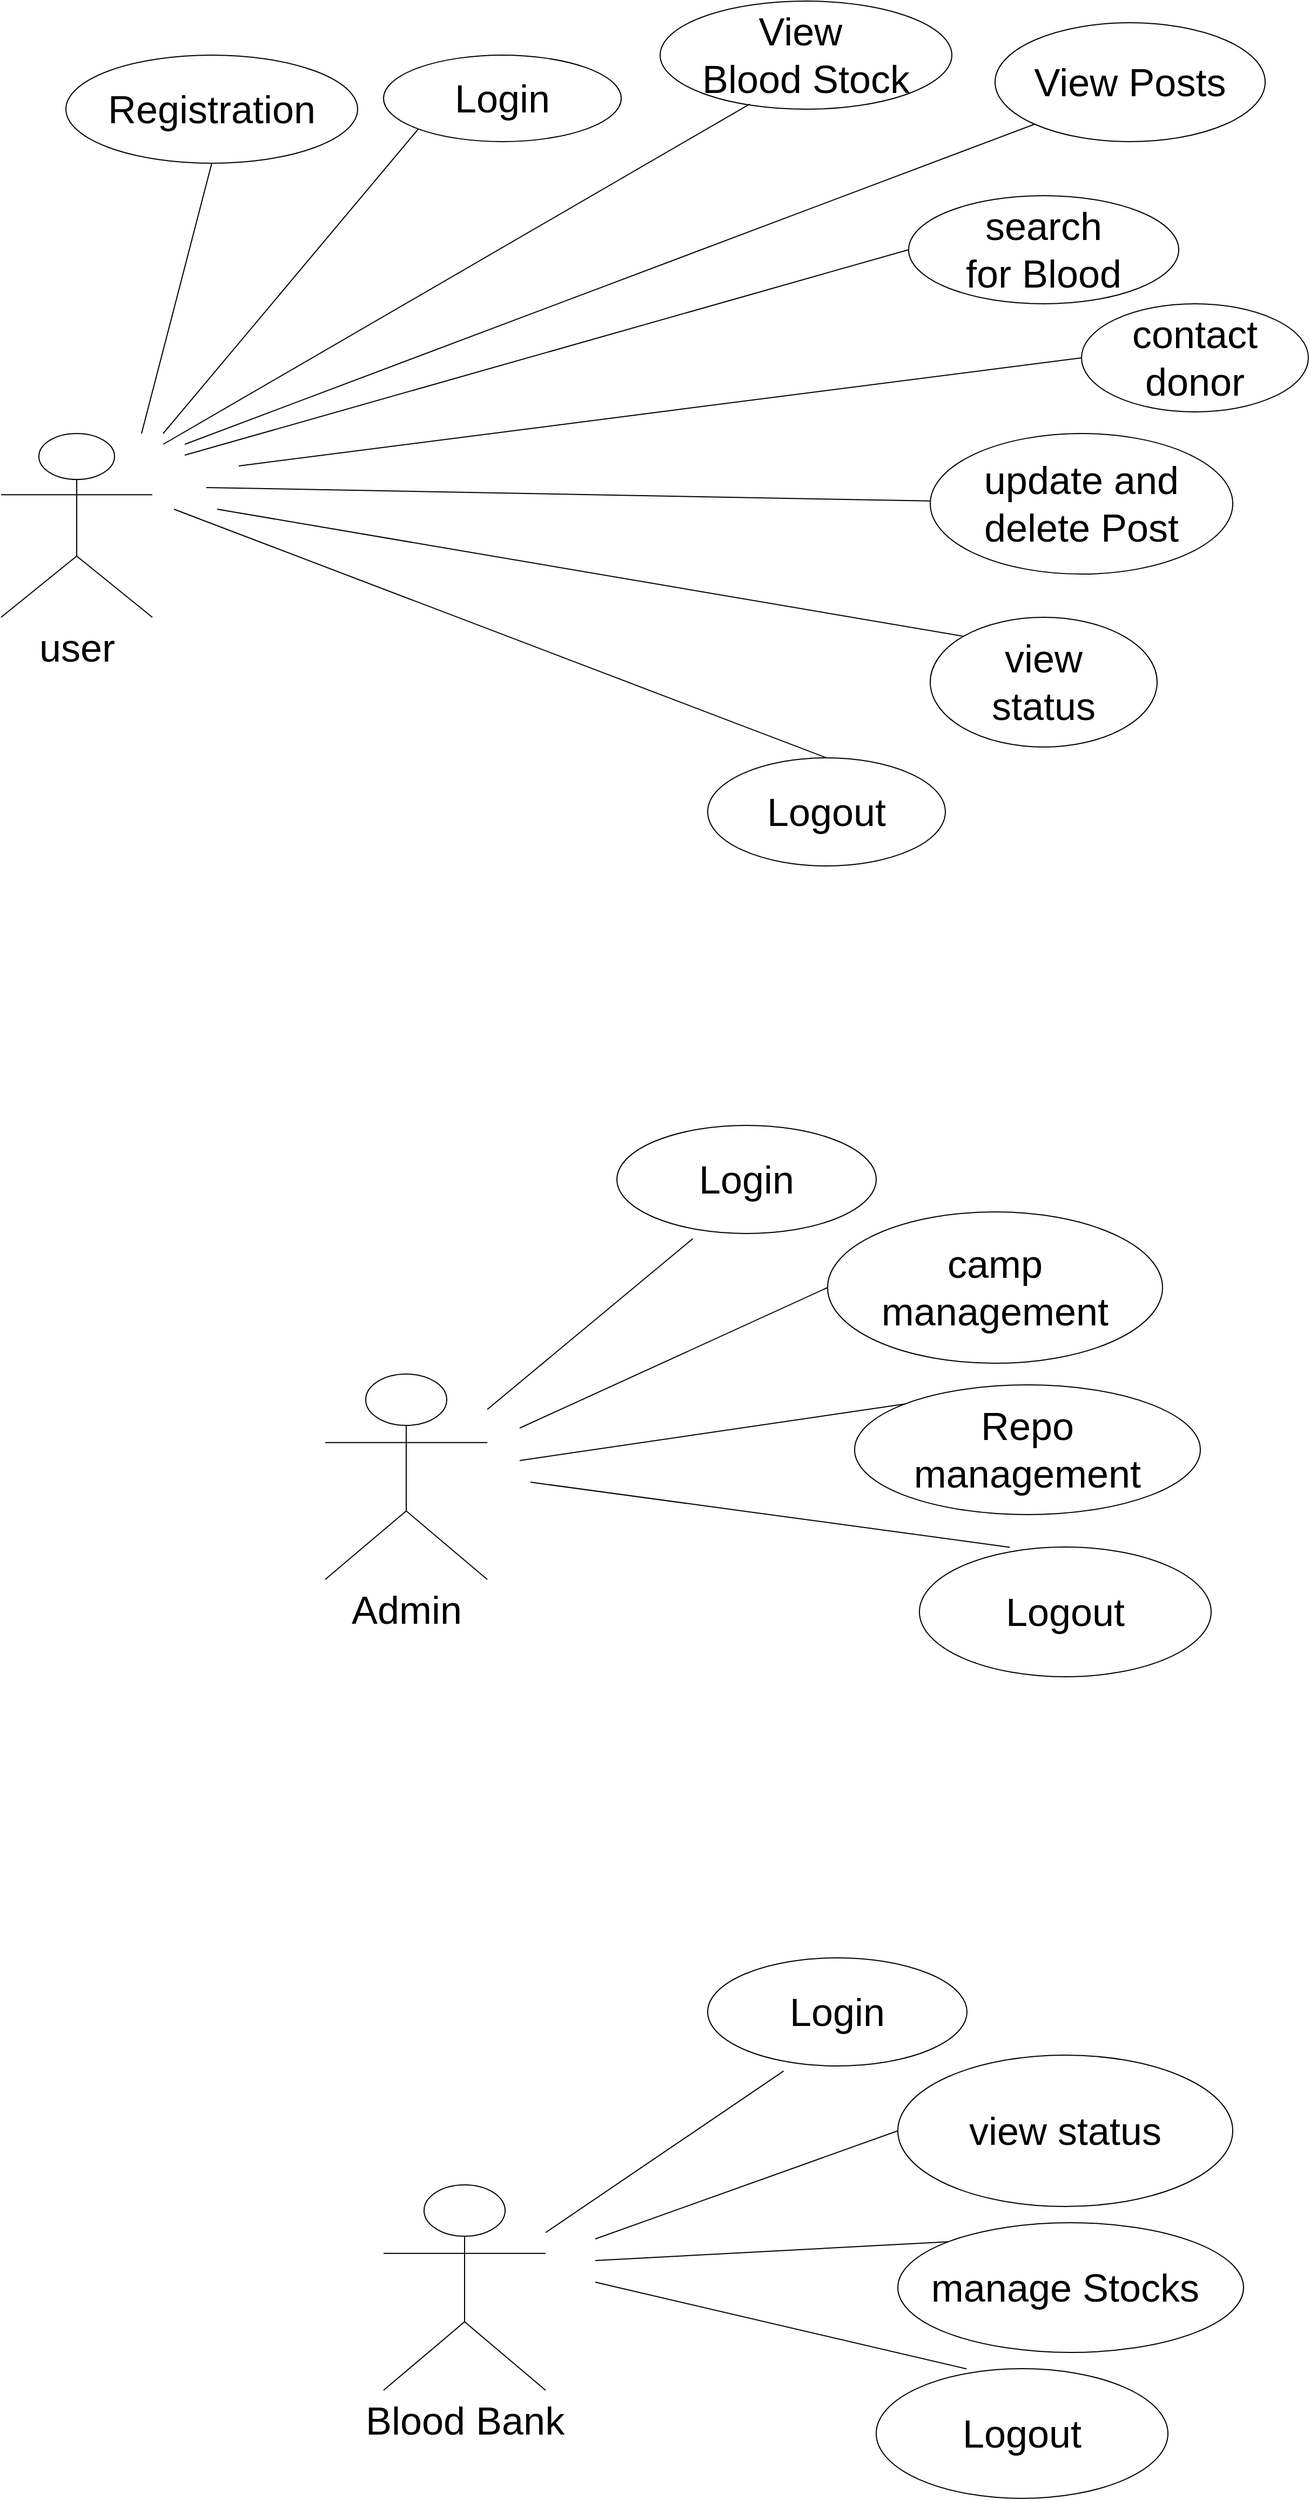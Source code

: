 <mxfile version="21.6.5" type="device">
  <diagram name="Page-1" id="0E3urQw7aC0cvUXIbLnz">
    <mxGraphModel dx="5760" dy="6947" grid="1" gridSize="10" guides="1" tooltips="1" connect="1" arrows="1" fold="1" page="1" pageScale="1" pageWidth="827" pageHeight="1169" math="0" shadow="0">
      <root>
        <mxCell id="0" />
        <mxCell id="1" parent="0" />
        <mxCell id="_l1cyU9k4nQ38FhPxtO0-1" value="&lt;font style=&quot;font-size: 36px;&quot;&gt;Admin&lt;/font&gt;" style="shape=umlActor;verticalLabelPosition=bottom;verticalAlign=top;html=1;outlineConnect=0;" vertex="1" parent="1">
          <mxGeometry x="360" y="-1950" width="150" height="190" as="geometry" />
        </mxCell>
        <mxCell id="_l1cyU9k4nQ38FhPxtO0-2" value="&lt;font style=&quot;font-size: 36px;&quot;&gt;Repo&lt;br&gt;management&lt;/font&gt;" style="ellipse;whiteSpace=wrap;html=1;" vertex="1" parent="1">
          <mxGeometry x="850" y="-1940" width="320" height="120" as="geometry" />
        </mxCell>
        <mxCell id="_l1cyU9k4nQ38FhPxtO0-3" value="&lt;font style=&quot;font-size: 36px;&quot;&gt;Logout&lt;/font&gt;" style="ellipse;whiteSpace=wrap;html=1;" vertex="1" parent="1">
          <mxGeometry x="910" y="-1790" width="270" height="120" as="geometry" />
        </mxCell>
        <mxCell id="_l1cyU9k4nQ38FhPxtO0-4" value="&lt;span style=&quot;font-size: 36px;&quot;&gt;camp management&lt;/span&gt;" style="ellipse;whiteSpace=wrap;html=1;" vertex="1" parent="1">
          <mxGeometry x="825" y="-2100" width="310" height="140" as="geometry" />
        </mxCell>
        <mxCell id="_l1cyU9k4nQ38FhPxtO0-5" value="&lt;font style=&quot;font-size: 36px;&quot;&gt;Login&lt;/font&gt;" style="ellipse;whiteSpace=wrap;html=1;" vertex="1" parent="1">
          <mxGeometry x="630" y="-2180" width="240" height="100" as="geometry" />
        </mxCell>
        <mxCell id="_l1cyU9k4nQ38FhPxtO0-6" value="" style="endArrow=none;html=1;rounded=0;entryX=0.293;entryY=1.047;entryDx=0;entryDy=0;entryPerimeter=0;" edge="1" parent="1" source="_l1cyU9k4nQ38FhPxtO0-1" target="_l1cyU9k4nQ38FhPxtO0-5">
          <mxGeometry width="50" height="50" relative="1" as="geometry">
            <mxPoint x="870" y="-1750" as="sourcePoint" />
            <mxPoint x="920" y="-1800" as="targetPoint" />
          </mxGeometry>
        </mxCell>
        <mxCell id="_l1cyU9k4nQ38FhPxtO0-7" value="" style="endArrow=none;html=1;rounded=0;entryX=0;entryY=0.5;entryDx=0;entryDy=0;" edge="1" parent="1" target="_l1cyU9k4nQ38FhPxtO0-4">
          <mxGeometry width="50" height="50" relative="1" as="geometry">
            <mxPoint x="540" y="-1900" as="sourcePoint" />
            <mxPoint x="920" y="-1800" as="targetPoint" />
          </mxGeometry>
        </mxCell>
        <mxCell id="_l1cyU9k4nQ38FhPxtO0-8" value="" style="endArrow=none;html=1;rounded=0;exitX=0.31;exitY=0.002;exitDx=0;exitDy=0;exitPerimeter=0;" edge="1" parent="1" source="_l1cyU9k4nQ38FhPxtO0-3">
          <mxGeometry width="50" height="50" relative="1" as="geometry">
            <mxPoint x="870" y="-1750" as="sourcePoint" />
            <mxPoint x="550" y="-1850" as="targetPoint" />
          </mxGeometry>
        </mxCell>
        <mxCell id="_l1cyU9k4nQ38FhPxtO0-9" value="" style="endArrow=none;html=1;rounded=0;entryX=0;entryY=0;entryDx=0;entryDy=0;" edge="1" parent="1" target="_l1cyU9k4nQ38FhPxtO0-2">
          <mxGeometry width="50" height="50" relative="1" as="geometry">
            <mxPoint x="540" y="-1870" as="sourcePoint" />
            <mxPoint x="920" y="-1800" as="targetPoint" />
          </mxGeometry>
        </mxCell>
        <mxCell id="_l1cyU9k4nQ38FhPxtO0-10" value="&lt;font style=&quot;font-size: 36px;&quot;&gt;user&lt;/font&gt;" style="shape=umlActor;verticalLabelPosition=bottom;verticalAlign=top;html=1;outlineConnect=0;" vertex="1" parent="1">
          <mxGeometry x="60" y="-2820" width="140" height="170" as="geometry" />
        </mxCell>
        <mxCell id="_l1cyU9k4nQ38FhPxtO0-11" value="&lt;span style=&quot;font-size: 36px;&quot;&gt;View Posts&lt;/span&gt;" style="ellipse;whiteSpace=wrap;html=1;" vertex="1" parent="1">
          <mxGeometry x="980" y="-3200" width="250" height="110" as="geometry" />
        </mxCell>
        <mxCell id="_l1cyU9k4nQ38FhPxtO0-12" value="&lt;font style=&quot;font-size: 36px;&quot;&gt;view&lt;br&gt;status&lt;/font&gt;" style="ellipse;whiteSpace=wrap;html=1;" vertex="1" parent="1">
          <mxGeometry x="920" y="-2650" width="210" height="120" as="geometry" />
        </mxCell>
        <mxCell id="_l1cyU9k4nQ38FhPxtO0-13" value="&lt;font style=&quot;font-size: 36px;&quot;&gt;View&amp;nbsp;&lt;br&gt;Blood Stock&lt;br&gt;&lt;/font&gt;" style="ellipse;whiteSpace=wrap;html=1;" vertex="1" parent="1">
          <mxGeometry x="670" y="-3220" width="270" height="100" as="geometry" />
        </mxCell>
        <mxCell id="_l1cyU9k4nQ38FhPxtO0-14" value="&lt;span style=&quot;font-size: 36px;&quot;&gt;contact donor&lt;/span&gt;" style="ellipse;whiteSpace=wrap;html=1;" vertex="1" parent="1">
          <mxGeometry x="1060" y="-2940" width="210" height="100" as="geometry" />
        </mxCell>
        <mxCell id="_l1cyU9k4nQ38FhPxtO0-15" value="&lt;font style=&quot;font-size: 36px;&quot;&gt;Login&lt;/font&gt;" style="ellipse;whiteSpace=wrap;html=1;" vertex="1" parent="1">
          <mxGeometry x="414" y="-3170" width="220" height="80" as="geometry" />
        </mxCell>
        <mxCell id="_l1cyU9k4nQ38FhPxtO0-16" value="&lt;font style=&quot;font-size: 36px;&quot;&gt;Logout&lt;/font&gt;" style="ellipse;whiteSpace=wrap;html=1;" vertex="1" parent="1">
          <mxGeometry x="714" y="-2520" width="220" height="100" as="geometry" />
        </mxCell>
        <mxCell id="_l1cyU9k4nQ38FhPxtO0-17" value="&lt;font style=&quot;font-size: 36px;&quot;&gt;Registration&lt;/font&gt;" style="ellipse;whiteSpace=wrap;html=1;" vertex="1" parent="1">
          <mxGeometry x="120" y="-3170" width="270" height="100" as="geometry" />
        </mxCell>
        <mxCell id="_l1cyU9k4nQ38FhPxtO0-18" value="&lt;font style=&quot;font-size: 36px;&quot;&gt;update and&lt;br&gt;delete Post&lt;/font&gt;" style="ellipse;whiteSpace=wrap;html=1;" vertex="1" parent="1">
          <mxGeometry x="920" y="-2820" width="280" height="130" as="geometry" />
        </mxCell>
        <mxCell id="_l1cyU9k4nQ38FhPxtO0-19" value="&lt;font style=&quot;font-size: 36px;&quot;&gt;search &lt;br&gt;for Blood&lt;br&gt;&lt;/font&gt;" style="ellipse;whiteSpace=wrap;html=1;" vertex="1" parent="1">
          <mxGeometry x="900" y="-3040" width="250" height="100" as="geometry" />
        </mxCell>
        <mxCell id="_l1cyU9k4nQ38FhPxtO0-21" value="" style="endArrow=none;html=1;rounded=0;entryX=0;entryY=0.5;entryDx=0;entryDy=0;" edge="1" parent="1" target="_l1cyU9k4nQ38FhPxtO0-14">
          <mxGeometry width="50" height="50" relative="1" as="geometry">
            <mxPoint x="280" y="-2790" as="sourcePoint" />
            <mxPoint x="800" y="-2650" as="targetPoint" />
          </mxGeometry>
        </mxCell>
        <mxCell id="_l1cyU9k4nQ38FhPxtO0-22" value="" style="endArrow=none;html=1;rounded=0;entryX=0.5;entryY=0;entryDx=0;entryDy=0;" edge="1" parent="1" target="_l1cyU9k4nQ38FhPxtO0-16">
          <mxGeometry width="50" height="50" relative="1" as="geometry">
            <mxPoint x="220" y="-2750" as="sourcePoint" />
            <mxPoint x="800" y="-2650" as="targetPoint" />
          </mxGeometry>
        </mxCell>
        <mxCell id="_l1cyU9k4nQ38FhPxtO0-23" value="" style="endArrow=none;html=1;rounded=0;entryX=0.5;entryY=1;entryDx=0;entryDy=0;" edge="1" parent="1" target="_l1cyU9k4nQ38FhPxtO0-17">
          <mxGeometry width="50" height="50" relative="1" as="geometry">
            <mxPoint x="190" y="-2820" as="sourcePoint" />
            <mxPoint x="800" y="-2650" as="targetPoint" />
          </mxGeometry>
        </mxCell>
        <mxCell id="_l1cyU9k4nQ38FhPxtO0-24" value="" style="endArrow=none;html=1;rounded=0;entryX=0;entryY=1;entryDx=0;entryDy=0;" edge="1" parent="1" target="_l1cyU9k4nQ38FhPxtO0-11">
          <mxGeometry width="50" height="50" relative="1" as="geometry">
            <mxPoint x="230" y="-2810" as="sourcePoint" />
            <mxPoint x="800" y="-2650" as="targetPoint" />
          </mxGeometry>
        </mxCell>
        <mxCell id="_l1cyU9k4nQ38FhPxtO0-25" value="" style="endArrow=none;html=1;rounded=0;entryX=0;entryY=1;entryDx=0;entryDy=0;" edge="1" parent="1" target="_l1cyU9k4nQ38FhPxtO0-15">
          <mxGeometry width="50" height="50" relative="1" as="geometry">
            <mxPoint x="210" y="-2820" as="sourcePoint" />
            <mxPoint x="800" y="-2650" as="targetPoint" />
          </mxGeometry>
        </mxCell>
        <mxCell id="_l1cyU9k4nQ38FhPxtO0-26" value="" style="endArrow=none;html=1;rounded=0;entryX=0.307;entryY=0.953;entryDx=0;entryDy=0;entryPerimeter=0;" edge="1" parent="1" target="_l1cyU9k4nQ38FhPxtO0-13">
          <mxGeometry width="50" height="50" relative="1" as="geometry">
            <mxPoint x="210" y="-2810" as="sourcePoint" />
            <mxPoint x="800" y="-2650" as="targetPoint" />
          </mxGeometry>
        </mxCell>
        <mxCell id="_l1cyU9k4nQ38FhPxtO0-27" value="" style="endArrow=none;html=1;rounded=0;entryX=0;entryY=0.5;entryDx=0;entryDy=0;" edge="1" parent="1" target="_l1cyU9k4nQ38FhPxtO0-19">
          <mxGeometry width="50" height="50" relative="1" as="geometry">
            <mxPoint x="230" y="-2800" as="sourcePoint" />
            <mxPoint x="800" y="-2650" as="targetPoint" />
          </mxGeometry>
        </mxCell>
        <mxCell id="_l1cyU9k4nQ38FhPxtO0-29" value="" style="endArrow=none;html=1;rounded=0;" edge="1" parent="1" target="_l1cyU9k4nQ38FhPxtO0-18">
          <mxGeometry width="50" height="50" relative="1" as="geometry">
            <mxPoint x="250" y="-2770" as="sourcePoint" />
            <mxPoint x="800" y="-2650" as="targetPoint" />
          </mxGeometry>
        </mxCell>
        <mxCell id="_l1cyU9k4nQ38FhPxtO0-30" value="" style="endArrow=none;html=1;rounded=0;entryX=0;entryY=0;entryDx=0;entryDy=0;" edge="1" parent="1" target="_l1cyU9k4nQ38FhPxtO0-12">
          <mxGeometry width="50" height="50" relative="1" as="geometry">
            <mxPoint x="260" y="-2750" as="sourcePoint" />
            <mxPoint x="800" y="-2650" as="targetPoint" />
          </mxGeometry>
        </mxCell>
        <mxCell id="_l1cyU9k4nQ38FhPxtO0-31" value="&lt;font style=&quot;font-size: 36px;&quot;&gt;Blood Bank&lt;/font&gt;" style="shape=umlActor;verticalLabelPosition=bottom;verticalAlign=top;html=1;outlineConnect=0;" vertex="1" parent="1">
          <mxGeometry x="414" y="-1200" width="150" height="190" as="geometry" />
        </mxCell>
        <mxCell id="_l1cyU9k4nQ38FhPxtO0-32" value="&lt;span style=&quot;font-size: 36px;&quot;&gt;manage Stocks&amp;nbsp;&lt;/span&gt;" style="ellipse;whiteSpace=wrap;html=1;" vertex="1" parent="1">
          <mxGeometry x="890" y="-1165" width="320" height="120" as="geometry" />
        </mxCell>
        <mxCell id="_l1cyU9k4nQ38FhPxtO0-33" value="&lt;font style=&quot;font-size: 36px;&quot;&gt;Logout&lt;/font&gt;" style="ellipse;whiteSpace=wrap;html=1;" vertex="1" parent="1">
          <mxGeometry x="870" y="-1030" width="270" height="120" as="geometry" />
        </mxCell>
        <mxCell id="_l1cyU9k4nQ38FhPxtO0-34" value="&lt;span style=&quot;font-size: 36px;&quot;&gt;view status&lt;/span&gt;" style="ellipse;whiteSpace=wrap;html=1;" vertex="1" parent="1">
          <mxGeometry x="890" y="-1320" width="310" height="140" as="geometry" />
        </mxCell>
        <mxCell id="_l1cyU9k4nQ38FhPxtO0-35" value="&lt;font style=&quot;font-size: 36px;&quot;&gt;Login&lt;/font&gt;" style="ellipse;whiteSpace=wrap;html=1;" vertex="1" parent="1">
          <mxGeometry x="714" y="-1410" width="240" height="100" as="geometry" />
        </mxCell>
        <mxCell id="_l1cyU9k4nQ38FhPxtO0-36" value="" style="endArrow=none;html=1;rounded=0;entryX=0.293;entryY=1.047;entryDx=0;entryDy=0;entryPerimeter=0;" edge="1" parent="1" source="_l1cyU9k4nQ38FhPxtO0-31" target="_l1cyU9k4nQ38FhPxtO0-35">
          <mxGeometry width="50" height="50" relative="1" as="geometry">
            <mxPoint x="924" y="-1000" as="sourcePoint" />
            <mxPoint x="974" y="-1050" as="targetPoint" />
          </mxGeometry>
        </mxCell>
        <mxCell id="_l1cyU9k4nQ38FhPxtO0-37" value="" style="endArrow=none;html=1;rounded=0;entryX=0;entryY=0.5;entryDx=0;entryDy=0;" edge="1" parent="1" target="_l1cyU9k4nQ38FhPxtO0-34">
          <mxGeometry width="50" height="50" relative="1" as="geometry">
            <mxPoint x="610" y="-1150" as="sourcePoint" />
            <mxPoint x="974" y="-1050" as="targetPoint" />
          </mxGeometry>
        </mxCell>
        <mxCell id="_l1cyU9k4nQ38FhPxtO0-38" value="" style="endArrow=none;html=1;rounded=0;exitX=0.31;exitY=0.002;exitDx=0;exitDy=0;exitPerimeter=0;" edge="1" parent="1" source="_l1cyU9k4nQ38FhPxtO0-33">
          <mxGeometry width="50" height="50" relative="1" as="geometry">
            <mxPoint x="924" y="-1000" as="sourcePoint" />
            <mxPoint x="610" y="-1110" as="targetPoint" />
          </mxGeometry>
        </mxCell>
        <mxCell id="_l1cyU9k4nQ38FhPxtO0-39" value="" style="endArrow=none;html=1;rounded=0;entryX=0;entryY=0;entryDx=0;entryDy=0;" edge="1" parent="1" target="_l1cyU9k4nQ38FhPxtO0-32">
          <mxGeometry width="50" height="50" relative="1" as="geometry">
            <mxPoint x="610" y="-1130" as="sourcePoint" />
            <mxPoint x="974" y="-1050" as="targetPoint" />
          </mxGeometry>
        </mxCell>
      </root>
    </mxGraphModel>
  </diagram>
</mxfile>
